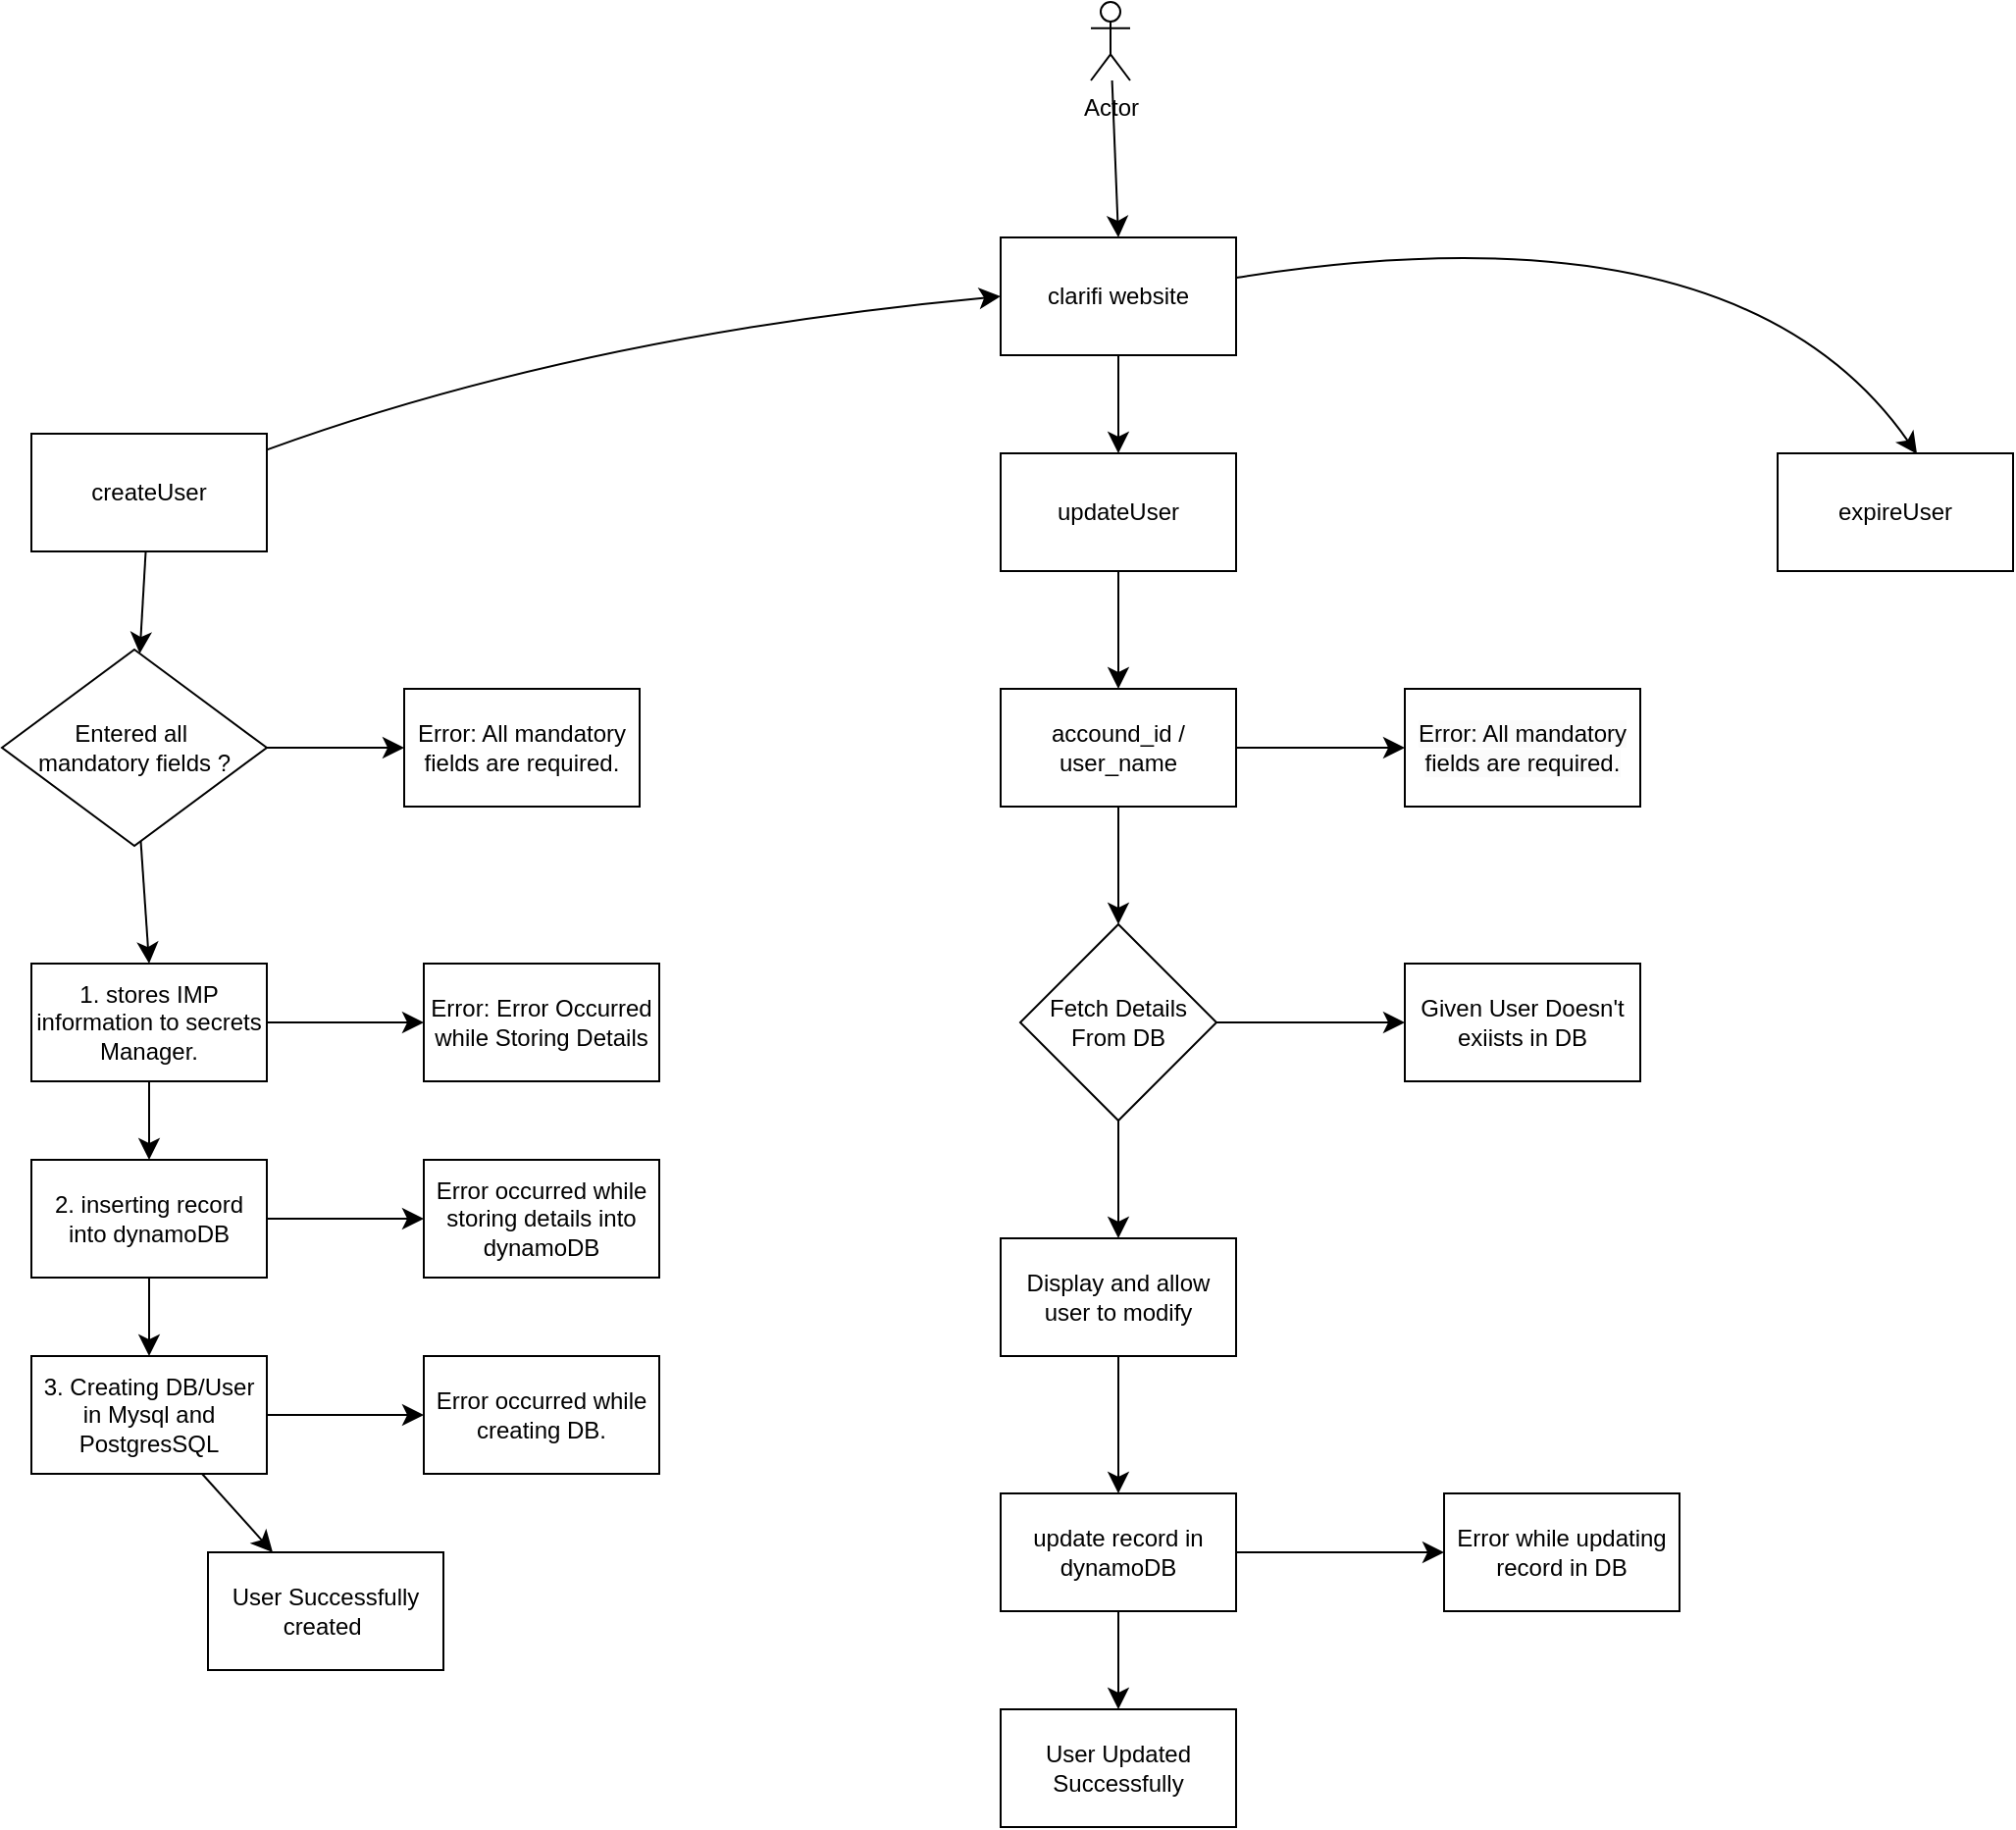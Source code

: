 <mxfile version="24.2.5" type="google">
  <diagram name="Page-1" id="BBCR4RdnSlJhsHSjdPFm">
    <mxGraphModel grid="1" page="1" gridSize="10" guides="1" tooltips="1" connect="1" arrows="1" fold="1" pageScale="1" pageWidth="827" pageHeight="1169" math="0" shadow="0">
      <root>
        <mxCell id="0" />
        <mxCell id="1" parent="0" />
        <mxCell id="fkH6gr088aJ6c-8WLYkK-18" style="edgeStyle=none;curved=1;rounded=0;orthogonalLoop=1;jettySize=auto;html=1;entryX=0.5;entryY=0;entryDx=0;entryDy=0;fontSize=12;startSize=8;endSize=8;" edge="1" parent="1" source="fkH6gr088aJ6c-8WLYkK-1" target="fkH6gr088aJ6c-8WLYkK-2">
          <mxGeometry relative="1" as="geometry" />
        </mxCell>
        <mxCell id="fkH6gr088aJ6c-8WLYkK-1" value="Actor" style="shape=umlActor;verticalLabelPosition=bottom;verticalAlign=top;html=1;outlineConnect=0;" vertex="1" parent="1">
          <mxGeometry x="340" y="10" width="20" height="40" as="geometry" />
        </mxCell>
        <mxCell id="fkH6gr088aJ6c-8WLYkK-19" style="edgeStyle=none;curved=1;rounded=0;orthogonalLoop=1;jettySize=auto;html=1;entryX=0.5;entryY=0;entryDx=0;entryDy=0;fontSize=12;startSize=8;endSize=8;" edge="1" parent="1" source="fkH6gr088aJ6c-8WLYkK-2" target="fkH6gr088aJ6c-8WLYkK-6">
          <mxGeometry relative="1" as="geometry" />
        </mxCell>
        <mxCell id="fkH6gr088aJ6c-8WLYkK-23" style="edgeStyle=none;curved=1;rounded=0;orthogonalLoop=1;jettySize=auto;html=1;fontSize=12;startSize=8;endSize=8;entryX=0.592;entryY=0.006;entryDx=0;entryDy=0;entryPerimeter=0;" edge="1" parent="1" source="fkH6gr088aJ6c-8WLYkK-2" target="fkH6gr088aJ6c-8WLYkK-7">
          <mxGeometry relative="1" as="geometry">
            <mxPoint x="760" y="160" as="targetPoint" />
            <Array as="points">
              <mxPoint x="670" y="110" />
            </Array>
          </mxGeometry>
        </mxCell>
        <mxCell id="fkH6gr088aJ6c-8WLYkK-2" value="clarifi website" style="rounded=0;whiteSpace=wrap;html=1;" vertex="1" parent="1">
          <mxGeometry x="294" y="130" width="120" height="60" as="geometry" />
        </mxCell>
        <mxCell id="fkH6gr088aJ6c-8WLYkK-22" style="edgeStyle=none;curved=1;rounded=0;orthogonalLoop=1;jettySize=auto;html=1;entryX=0;entryY=0.5;entryDx=0;entryDy=0;fontSize=12;startSize=8;endSize=8;" edge="1" parent="1" source="fkH6gr088aJ6c-8WLYkK-5" target="fkH6gr088aJ6c-8WLYkK-2">
          <mxGeometry relative="1" as="geometry">
            <Array as="points">
              <mxPoint x="80" y="180" />
            </Array>
          </mxGeometry>
        </mxCell>
        <mxCell id="xsrfrFwxKxkhRsH1U3v0-1" style="edgeStyle=none;curved=1;rounded=0;orthogonalLoop=1;jettySize=auto;html=1;fontSize=12;startSize=8;endSize=8;" edge="1" parent="1" source="fkH6gr088aJ6c-8WLYkK-5" target="fkH6gr088aJ6c-8WLYkK-9">
          <mxGeometry relative="1" as="geometry" />
        </mxCell>
        <mxCell id="fkH6gr088aJ6c-8WLYkK-5" value="createUser" style="rounded=0;whiteSpace=wrap;html=1;" vertex="1" parent="1">
          <mxGeometry x="-200" y="230" width="120" height="60" as="geometry" />
        </mxCell>
        <mxCell id="xsrfrFwxKxkhRsH1U3v0-19" style="edgeStyle=none;curved=1;rounded=0;orthogonalLoop=1;jettySize=auto;html=1;entryX=0.5;entryY=0;entryDx=0;entryDy=0;fontSize=12;startSize=8;endSize=8;" edge="1" parent="1" source="fkH6gr088aJ6c-8WLYkK-6" target="xsrfrFwxKxkhRsH1U3v0-10">
          <mxGeometry relative="1" as="geometry" />
        </mxCell>
        <mxCell id="fkH6gr088aJ6c-8WLYkK-6" value="updateUser" style="rounded=0;whiteSpace=wrap;html=1;" vertex="1" parent="1">
          <mxGeometry x="294" y="240" width="120" height="60" as="geometry" />
        </mxCell>
        <mxCell id="fkH6gr088aJ6c-8WLYkK-7" value="expireUser" style="rounded=0;whiteSpace=wrap;html=1;" vertex="1" parent="1">
          <mxGeometry x="690" y="240" width="120" height="60" as="geometry" />
        </mxCell>
        <mxCell id="xsrfrFwxKxkhRsH1U3v0-2" style="edgeStyle=none;curved=1;rounded=0;orthogonalLoop=1;jettySize=auto;html=1;entryX=0.5;entryY=0;entryDx=0;entryDy=0;fontSize=12;startSize=8;endSize=8;" edge="1" parent="1" source="fkH6gr088aJ6c-8WLYkK-9" target="fkH6gr088aJ6c-8WLYkK-11">
          <mxGeometry relative="1" as="geometry" />
        </mxCell>
        <mxCell id="xsrfrFwxKxkhRsH1U3v0-6" style="edgeStyle=none;curved=1;rounded=0;orthogonalLoop=1;jettySize=auto;html=1;fontSize=12;startSize=8;endSize=8;" edge="1" parent="1" source="fkH6gr088aJ6c-8WLYkK-9" target="fkH6gr088aJ6c-8WLYkK-10">
          <mxGeometry relative="1" as="geometry" />
        </mxCell>
        <mxCell id="fkH6gr088aJ6c-8WLYkK-9" value="Entered all&amp;nbsp;&lt;div&gt;mandatory fields ?&lt;/div&gt;" style="rhombus;whiteSpace=wrap;html=1;" vertex="1" parent="1">
          <mxGeometry x="-215" y="340" width="135" height="100" as="geometry" />
        </mxCell>
        <mxCell id="fkH6gr088aJ6c-8WLYkK-10" value="Error: All mandatory fields are required." style="rounded=0;whiteSpace=wrap;html=1;" vertex="1" parent="1">
          <mxGeometry x="-10" y="360" width="120" height="60" as="geometry" />
        </mxCell>
        <mxCell id="xsrfrFwxKxkhRsH1U3v0-3" style="edgeStyle=none;curved=1;rounded=0;orthogonalLoop=1;jettySize=auto;html=1;entryX=0.5;entryY=0;entryDx=0;entryDy=0;fontSize=12;startSize=8;endSize=8;" edge="1" parent="1" source="fkH6gr088aJ6c-8WLYkK-11" target="fkH6gr088aJ6c-8WLYkK-13">
          <mxGeometry relative="1" as="geometry" />
        </mxCell>
        <mxCell id="xsrfrFwxKxkhRsH1U3v0-7" style="edgeStyle=none;curved=1;rounded=0;orthogonalLoop=1;jettySize=auto;html=1;fontSize=12;startSize=8;endSize=8;" edge="1" parent="1" source="fkH6gr088aJ6c-8WLYkK-11" target="fkH6gr088aJ6c-8WLYkK-12">
          <mxGeometry relative="1" as="geometry" />
        </mxCell>
        <mxCell id="fkH6gr088aJ6c-8WLYkK-11" value="1. stores IMP information to secrets Manager." style="rounded=0;whiteSpace=wrap;html=1;" vertex="1" parent="1">
          <mxGeometry x="-200" y="500" width="120" height="60" as="geometry" />
        </mxCell>
        <mxCell id="fkH6gr088aJ6c-8WLYkK-12" value="Error: Error Occurred while Storing Details" style="rounded=0;whiteSpace=wrap;html=1;" vertex="1" parent="1">
          <mxGeometry y="500" width="120" height="60" as="geometry" />
        </mxCell>
        <mxCell id="xsrfrFwxKxkhRsH1U3v0-4" style="edgeStyle=none;curved=1;rounded=0;orthogonalLoop=1;jettySize=auto;html=1;fontSize=12;startSize=8;endSize=8;" edge="1" parent="1" source="fkH6gr088aJ6c-8WLYkK-13" target="fkH6gr088aJ6c-8WLYkK-15">
          <mxGeometry relative="1" as="geometry" />
        </mxCell>
        <mxCell id="xsrfrFwxKxkhRsH1U3v0-8" style="edgeStyle=none;curved=1;rounded=0;orthogonalLoop=1;jettySize=auto;html=1;fontSize=12;startSize=8;endSize=8;" edge="1" parent="1" source="fkH6gr088aJ6c-8WLYkK-13" target="fkH6gr088aJ6c-8WLYkK-14">
          <mxGeometry relative="1" as="geometry" />
        </mxCell>
        <mxCell id="fkH6gr088aJ6c-8WLYkK-13" value="2. inserting record into dynamoDB" style="rounded=0;whiteSpace=wrap;html=1;" vertex="1" parent="1">
          <mxGeometry x="-200" y="600" width="120" height="60" as="geometry" />
        </mxCell>
        <mxCell id="fkH6gr088aJ6c-8WLYkK-14" value="Error occurred while storing details into dynamoDB" style="rounded=0;whiteSpace=wrap;html=1;" vertex="1" parent="1">
          <mxGeometry y="600" width="120" height="60" as="geometry" />
        </mxCell>
        <mxCell id="xsrfrFwxKxkhRsH1U3v0-5" style="edgeStyle=none;curved=1;rounded=0;orthogonalLoop=1;jettySize=auto;html=1;fontSize=12;startSize=8;endSize=8;" edge="1" parent="1" source="fkH6gr088aJ6c-8WLYkK-15" target="fkH6gr088aJ6c-8WLYkK-17">
          <mxGeometry relative="1" as="geometry" />
        </mxCell>
        <mxCell id="xsrfrFwxKxkhRsH1U3v0-9" style="edgeStyle=none;curved=1;rounded=0;orthogonalLoop=1;jettySize=auto;html=1;fontSize=12;startSize=8;endSize=8;" edge="1" parent="1" source="fkH6gr088aJ6c-8WLYkK-15" target="fkH6gr088aJ6c-8WLYkK-16">
          <mxGeometry relative="1" as="geometry" />
        </mxCell>
        <mxCell id="fkH6gr088aJ6c-8WLYkK-15" value="3. Creating DB/User in Mysql and PostgresSQL" style="rounded=0;whiteSpace=wrap;html=1;" vertex="1" parent="1">
          <mxGeometry x="-200" y="700" width="120" height="60" as="geometry" />
        </mxCell>
        <mxCell id="fkH6gr088aJ6c-8WLYkK-16" value="Error occurred while creating DB." style="rounded=0;whiteSpace=wrap;html=1;" vertex="1" parent="1">
          <mxGeometry y="700" width="120" height="60" as="geometry" />
        </mxCell>
        <mxCell id="fkH6gr088aJ6c-8WLYkK-17" value="User Successfully created&amp;nbsp;" style="rounded=0;whiteSpace=wrap;html=1;" vertex="1" parent="1">
          <mxGeometry x="-110" y="800" width="120" height="60" as="geometry" />
        </mxCell>
        <mxCell id="xsrfrFwxKxkhRsH1U3v0-20" style="edgeStyle=none;curved=1;rounded=0;orthogonalLoop=1;jettySize=auto;html=1;entryX=0.5;entryY=0;entryDx=0;entryDy=0;fontSize=12;startSize=8;endSize=8;" edge="1" parent="1" source="xsrfrFwxKxkhRsH1U3v0-10" target="xsrfrFwxKxkhRsH1U3v0-13">
          <mxGeometry relative="1" as="geometry" />
        </mxCell>
        <mxCell id="xsrfrFwxKxkhRsH1U3v0-24" style="edgeStyle=none;curved=1;rounded=0;orthogonalLoop=1;jettySize=auto;html=1;fontSize=12;startSize=8;endSize=8;" edge="1" parent="1" source="xsrfrFwxKxkhRsH1U3v0-10" target="xsrfrFwxKxkhRsH1U3v0-11">
          <mxGeometry relative="1" as="geometry" />
        </mxCell>
        <mxCell id="xsrfrFwxKxkhRsH1U3v0-10" value="accound_id / user_name" style="rounded=0;whiteSpace=wrap;html=1;" vertex="1" parent="1">
          <mxGeometry x="294" y="360" width="120" height="60" as="geometry" />
        </mxCell>
        <mxCell id="xsrfrFwxKxkhRsH1U3v0-11" value="&lt;span style=&quot;color: rgb(0, 0, 0); font-family: Helvetica; font-size: 12px; font-style: normal; font-variant-ligatures: normal; font-variant-caps: normal; font-weight: 400; letter-spacing: normal; orphans: 2; text-align: center; text-indent: 0px; text-transform: none; widows: 2; word-spacing: 0px; -webkit-text-stroke-width: 0px; white-space: normal; background-color: rgb(251, 251, 251); text-decoration-thickness: initial; text-decoration-style: initial; text-decoration-color: initial; display: inline !important; float: none;&quot;&gt;Error: All mandatory fields are required.&lt;/span&gt;" style="rounded=0;whiteSpace=wrap;html=1;" vertex="1" parent="1">
          <mxGeometry x="500" y="360" width="120" height="60" as="geometry" />
        </mxCell>
        <mxCell id="xsrfrFwxKxkhRsH1U3v0-21" style="edgeStyle=none;curved=1;rounded=0;orthogonalLoop=1;jettySize=auto;html=1;entryX=0.5;entryY=0;entryDx=0;entryDy=0;fontSize=12;startSize=8;endSize=8;" edge="1" parent="1" source="xsrfrFwxKxkhRsH1U3v0-13" target="xsrfrFwxKxkhRsH1U3v0-15">
          <mxGeometry relative="1" as="geometry" />
        </mxCell>
        <mxCell id="xsrfrFwxKxkhRsH1U3v0-25" style="edgeStyle=none;curved=1;rounded=0;orthogonalLoop=1;jettySize=auto;html=1;entryX=0;entryY=0.5;entryDx=0;entryDy=0;fontSize=12;startSize=8;endSize=8;" edge="1" parent="1" source="xsrfrFwxKxkhRsH1U3v0-13" target="xsrfrFwxKxkhRsH1U3v0-14">
          <mxGeometry relative="1" as="geometry" />
        </mxCell>
        <mxCell id="xsrfrFwxKxkhRsH1U3v0-13" value="Fetch Details From DB" style="rhombus;whiteSpace=wrap;html=1;" vertex="1" parent="1">
          <mxGeometry x="304" y="480" width="100" height="100" as="geometry" />
        </mxCell>
        <mxCell id="xsrfrFwxKxkhRsH1U3v0-14" value="Given User Doesn&#39;t exiists in DB" style="rounded=0;whiteSpace=wrap;html=1;" vertex="1" parent="1">
          <mxGeometry x="500" y="500" width="120" height="60" as="geometry" />
        </mxCell>
        <mxCell id="xsrfrFwxKxkhRsH1U3v0-22" style="edgeStyle=none;curved=1;rounded=0;orthogonalLoop=1;jettySize=auto;html=1;entryX=0.5;entryY=0;entryDx=0;entryDy=0;fontSize=12;startSize=8;endSize=8;" edge="1" parent="1" source="xsrfrFwxKxkhRsH1U3v0-15" target="xsrfrFwxKxkhRsH1U3v0-16">
          <mxGeometry relative="1" as="geometry" />
        </mxCell>
        <mxCell id="xsrfrFwxKxkhRsH1U3v0-15" value="Display and allow user to modify" style="rounded=0;whiteSpace=wrap;html=1;" vertex="1" parent="1">
          <mxGeometry x="294" y="640" width="120" height="60" as="geometry" />
        </mxCell>
        <mxCell id="xsrfrFwxKxkhRsH1U3v0-23" style="edgeStyle=none;curved=1;rounded=0;orthogonalLoop=1;jettySize=auto;html=1;entryX=0.5;entryY=0;entryDx=0;entryDy=0;fontSize=12;startSize=8;endSize=8;" edge="1" parent="1" source="xsrfrFwxKxkhRsH1U3v0-16" target="xsrfrFwxKxkhRsH1U3v0-18">
          <mxGeometry relative="1" as="geometry" />
        </mxCell>
        <mxCell id="xsrfrFwxKxkhRsH1U3v0-26" style="edgeStyle=none;curved=1;rounded=0;orthogonalLoop=1;jettySize=auto;html=1;fontSize=12;startSize=8;endSize=8;" edge="1" parent="1" source="xsrfrFwxKxkhRsH1U3v0-16" target="xsrfrFwxKxkhRsH1U3v0-17">
          <mxGeometry relative="1" as="geometry">
            <mxPoint x="510" y="800.0" as="targetPoint" />
          </mxGeometry>
        </mxCell>
        <mxCell id="xsrfrFwxKxkhRsH1U3v0-16" value="update record in dynamoDB" style="rounded=0;whiteSpace=wrap;html=1;" vertex="1" parent="1">
          <mxGeometry x="294" y="770" width="120" height="60" as="geometry" />
        </mxCell>
        <mxCell id="xsrfrFwxKxkhRsH1U3v0-17" value="Error while updating record in DB" style="rounded=0;whiteSpace=wrap;html=1;" vertex="1" parent="1">
          <mxGeometry x="520" y="770" width="120" height="60" as="geometry" />
        </mxCell>
        <mxCell id="xsrfrFwxKxkhRsH1U3v0-18" value="User Updated Successfully" style="rounded=0;whiteSpace=wrap;html=1;" vertex="1" parent="1">
          <mxGeometry x="294" y="880" width="120" height="60" as="geometry" />
        </mxCell>
      </root>
    </mxGraphModel>
  </diagram>
</mxfile>
